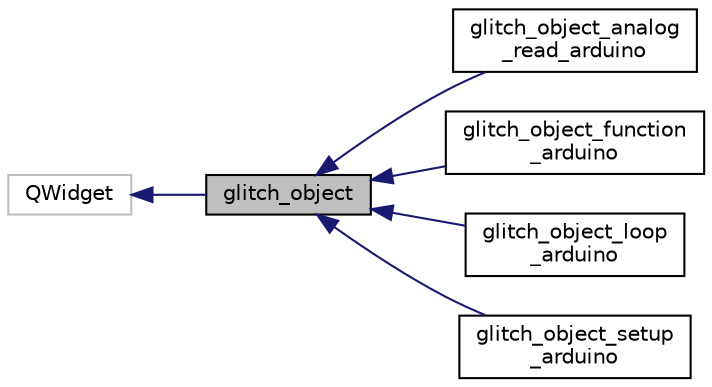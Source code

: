 digraph "glitch_object"
{
  edge [fontname="Helvetica",fontsize="10",labelfontname="Helvetica",labelfontsize="10"];
  node [fontname="Helvetica",fontsize="10",shape=record];
  rankdir="LR";
  Node0 [label="glitch_object",height=0.2,width=0.4,color="black", fillcolor="grey75", style="filled", fontcolor="black"];
  Node1 -> Node0 [dir="back",color="midnightblue",fontsize="10",style="solid",fontname="Helvetica"];
  Node1 [label="QWidget",height=0.2,width=0.4,color="grey75", fillcolor="white", style="filled"];
  Node0 -> Node2 [dir="back",color="midnightblue",fontsize="10",style="solid",fontname="Helvetica"];
  Node2 [label="glitch_object_analog\l_read_arduino",height=0.2,width=0.4,color="black", fillcolor="white", style="filled",URL="$classglitch__object__analog__read__arduino.html"];
  Node0 -> Node3 [dir="back",color="midnightblue",fontsize="10",style="solid",fontname="Helvetica"];
  Node3 [label="glitch_object_function\l_arduino",height=0.2,width=0.4,color="black", fillcolor="white", style="filled",URL="$classglitch__object__function__arduino.html"];
  Node0 -> Node4 [dir="back",color="midnightblue",fontsize="10",style="solid",fontname="Helvetica"];
  Node4 [label="glitch_object_loop\l_arduino",height=0.2,width=0.4,color="black", fillcolor="white", style="filled",URL="$classglitch__object__loop__arduino.html"];
  Node0 -> Node5 [dir="back",color="midnightblue",fontsize="10",style="solid",fontname="Helvetica"];
  Node5 [label="glitch_object_setup\l_arduino",height=0.2,width=0.4,color="black", fillcolor="white", style="filled",URL="$classglitch__object__setup__arduino.html"];
}
